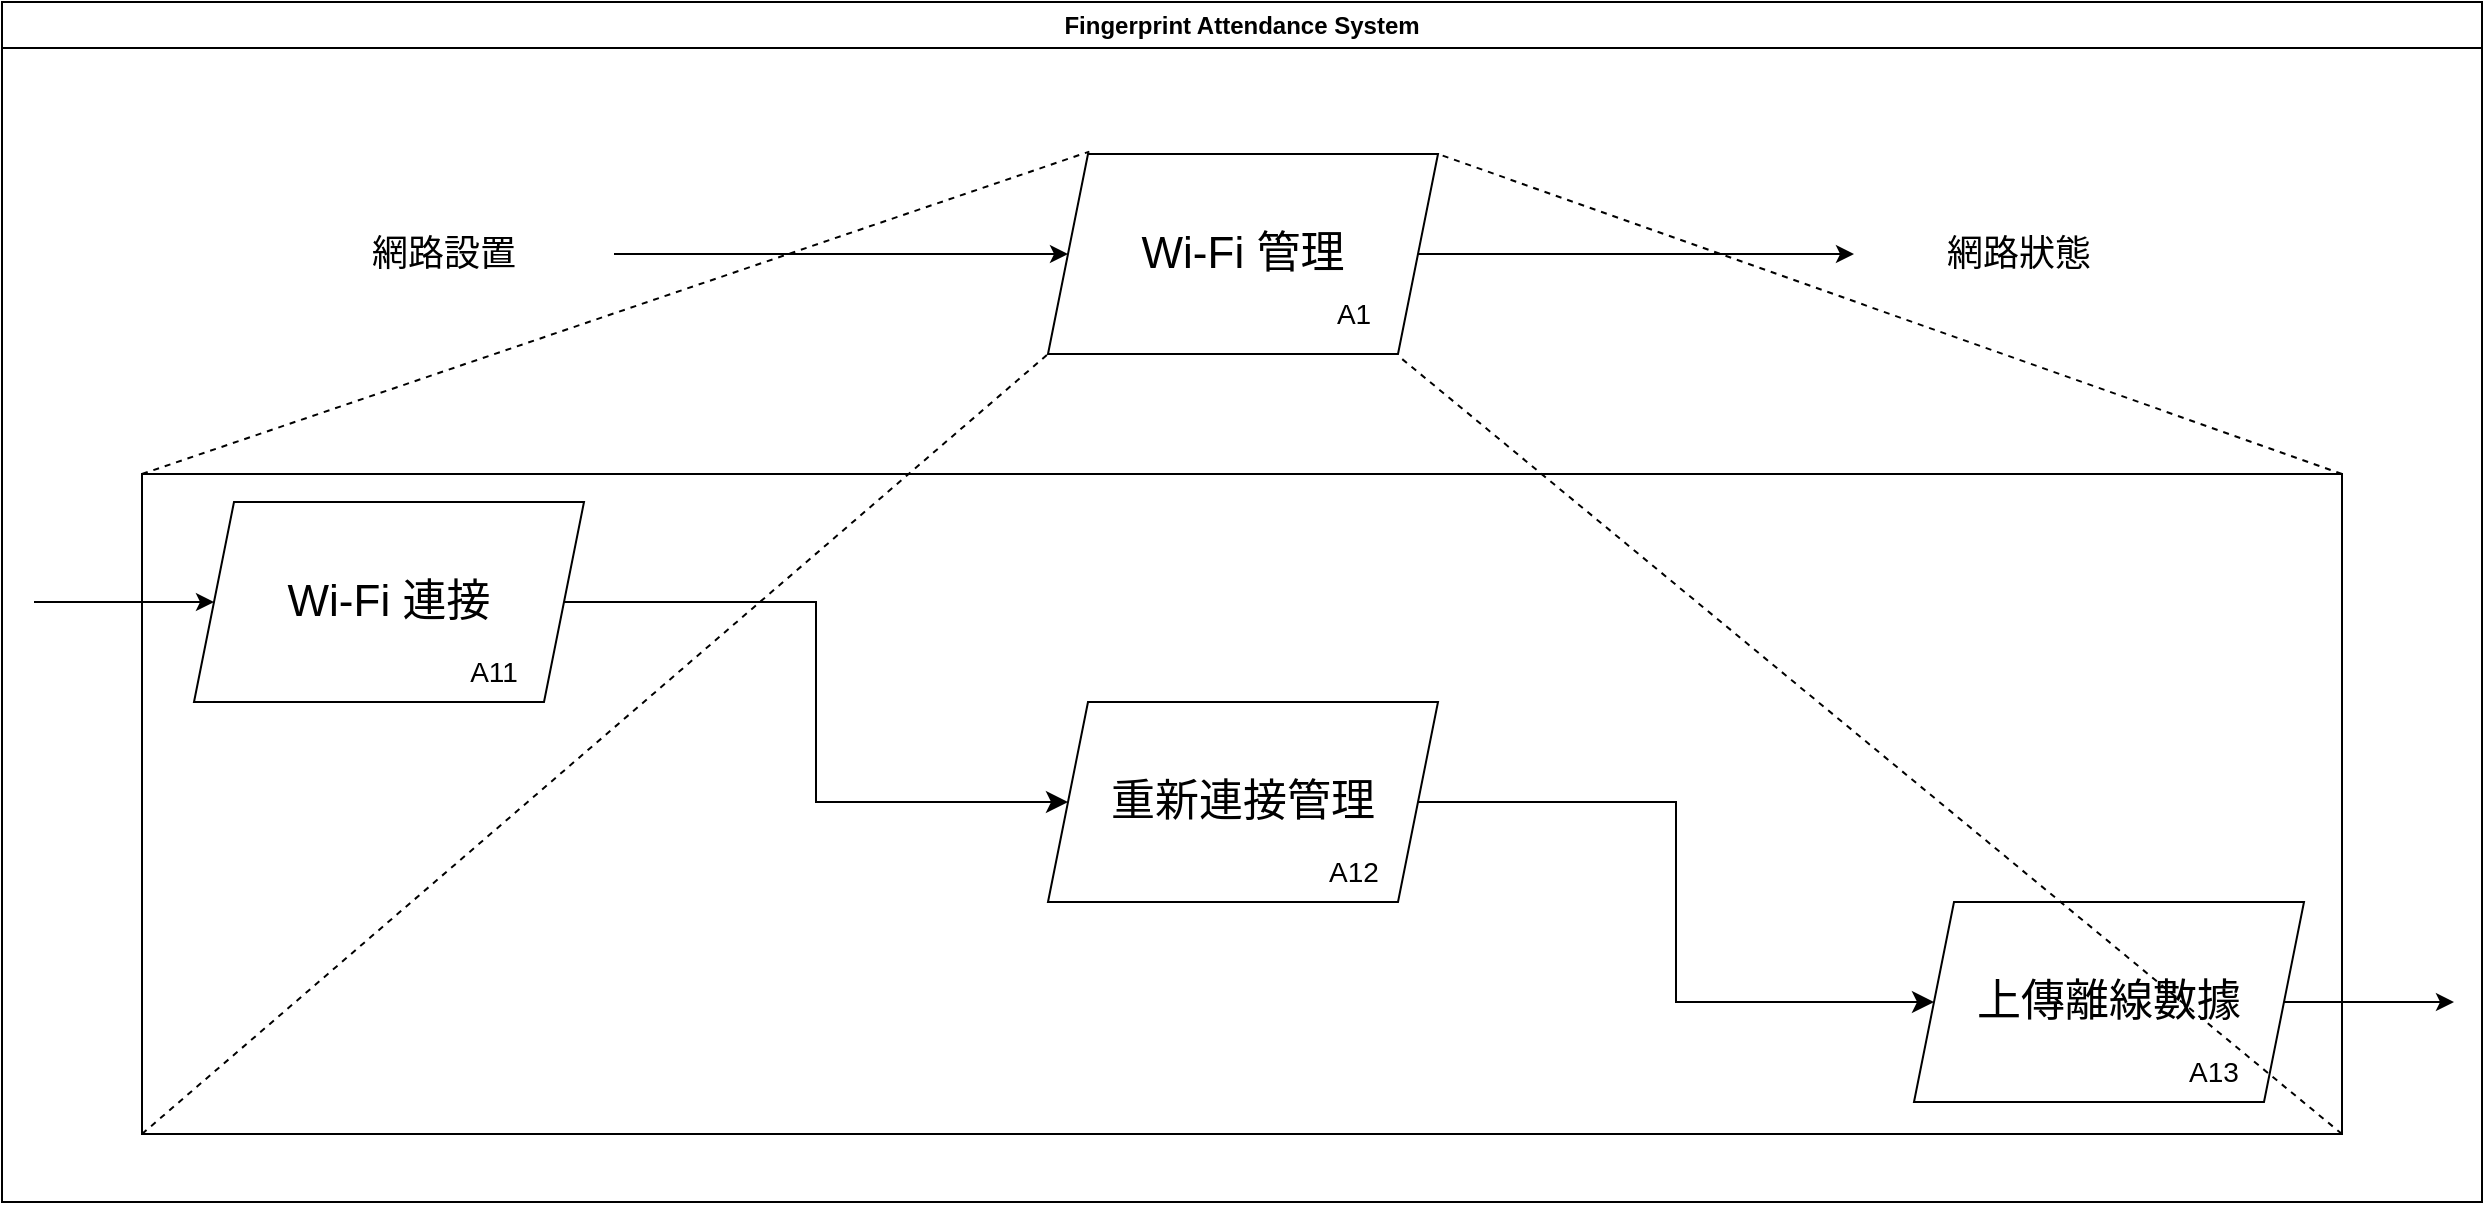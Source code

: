 <mxfile version="22.1.11" type="device">
  <diagram id="VUPCrrjHEeE_5dmQ4aHO" name="第 1 页">
    <mxGraphModel dx="2592" dy="852" grid="1" gridSize="10" guides="1" tooltips="1" connect="1" arrows="1" fold="1" page="1" pageScale="1" pageWidth="1169" pageHeight="827" math="0" shadow="0">
      <root>
        <mxCell id="0" />
        <mxCell id="1" parent="0" />
        <mxCell id="Bzr7LH3LYIl0aywDg5R7-12" value="" style="rounded=0;whiteSpace=wrap;html=1;" parent="1" vertex="1">
          <mxGeometry x="34" y="300" width="1100" height="330" as="geometry" />
        </mxCell>
        <mxCell id="Bzr7LH3LYIl0aywDg5R7-1" value="&lt;font style=&quot;font-size: 22px;&quot;&gt;Wi-Fi 管理&lt;/font&gt;" style="shape=parallelogram;perimeter=parallelogramPerimeter;whiteSpace=wrap;html=1;fixedSize=1;" parent="1" vertex="1">
          <mxGeometry x="487" y="140" width="195" height="100" as="geometry" />
        </mxCell>
        <mxCell id="Bzr7LH3LYIl0aywDg5R7-2" value="&lt;font style=&quot;font-size: 22px;&quot;&gt;重新連接管理&lt;/font&gt;" style="shape=parallelogram;perimeter=parallelogramPerimeter;whiteSpace=wrap;html=1;fixedSize=1;" parent="1" vertex="1">
          <mxGeometry x="487" y="414" width="195" height="100" as="geometry" />
        </mxCell>
        <mxCell id="Bzr7LH3LYIl0aywDg5R7-4" value="&lt;span style=&quot;font-size: 22px;&quot;&gt;Wi-Fi 連接&lt;/span&gt;" style="shape=parallelogram;perimeter=parallelogramPerimeter;whiteSpace=wrap;html=1;fixedSize=1;" parent="1" vertex="1">
          <mxGeometry x="60" y="314" width="195" height="100" as="geometry" />
        </mxCell>
        <mxCell id="Bzr7LH3LYIl0aywDg5R7-6" value="&lt;font style=&quot;font-size: 22px;&quot;&gt;上傳離線數據&lt;/font&gt;" style="shape=parallelogram;perimeter=parallelogramPerimeter;whiteSpace=wrap;html=1;fixedSize=1;" parent="1" vertex="1">
          <mxGeometry x="920" y="514" width="195" height="100" as="geometry" />
        </mxCell>
        <mxCell id="Bzr7LH3LYIl0aywDg5R7-13" value="" style="endArrow=none;dashed=1;html=1;rounded=0;entryX=0.106;entryY=-0.012;entryDx=0;entryDy=0;entryPerimeter=0;exitX=0;exitY=0;exitDx=0;exitDy=0;" parent="1" source="Bzr7LH3LYIl0aywDg5R7-12" target="Bzr7LH3LYIl0aywDg5R7-1" edge="1">
          <mxGeometry width="50" height="50" relative="1" as="geometry">
            <mxPoint x="510" y="410" as="sourcePoint" />
            <mxPoint x="560" y="360" as="targetPoint" />
          </mxGeometry>
        </mxCell>
        <mxCell id="Bzr7LH3LYIl0aywDg5R7-14" value="" style="endArrow=none;dashed=1;html=1;rounded=0;entryX=0;entryY=1;entryDx=0;entryDy=0;exitX=0;exitY=1;exitDx=0;exitDy=0;" parent="1" source="Bzr7LH3LYIl0aywDg5R7-12" target="Bzr7LH3LYIl0aywDg5R7-1" edge="1">
          <mxGeometry width="50" height="50" relative="1" as="geometry">
            <mxPoint x="510" y="410" as="sourcePoint" />
            <mxPoint x="560" y="360" as="targetPoint" />
          </mxGeometry>
        </mxCell>
        <mxCell id="Bzr7LH3LYIl0aywDg5R7-15" value="" style="endArrow=none;dashed=1;html=1;rounded=0;entryX=1;entryY=0;entryDx=0;entryDy=0;exitX=1;exitY=0;exitDx=0;exitDy=0;" parent="1" source="Bzr7LH3LYIl0aywDg5R7-12" target="Bzr7LH3LYIl0aywDg5R7-1" edge="1">
          <mxGeometry width="50" height="50" relative="1" as="geometry">
            <mxPoint x="510" y="410" as="sourcePoint" />
            <mxPoint x="560" y="360" as="targetPoint" />
          </mxGeometry>
        </mxCell>
        <mxCell id="Bzr7LH3LYIl0aywDg5R7-16" value="" style="endArrow=none;dashed=1;html=1;rounded=0;exitX=1;exitY=1;exitDx=0;exitDy=0;entryX=0.908;entryY=1.025;entryDx=0;entryDy=0;entryPerimeter=0;" parent="1" source="Bzr7LH3LYIl0aywDg5R7-12" target="Bzr7LH3LYIl0aywDg5R7-1" edge="1">
          <mxGeometry width="50" height="50" relative="1" as="geometry">
            <mxPoint x="510" y="410" as="sourcePoint" />
            <mxPoint x="660" y="180" as="targetPoint" />
          </mxGeometry>
        </mxCell>
        <mxCell id="Bzr7LH3LYIl0aywDg5R7-18" value="&lt;font style=&quot;font-size: 14px;&quot;&gt;A11&lt;br&gt;&lt;/font&gt;" style="text;strokeColor=none;align=center;fillColor=none;html=1;verticalAlign=middle;whiteSpace=wrap;rounded=0;" parent="1" vertex="1">
          <mxGeometry x="180" y="384" width="60" height="30" as="geometry" />
        </mxCell>
        <mxCell id="Bzr7LH3LYIl0aywDg5R7-20" value="&lt;font style=&quot;font-size: 14px;&quot;&gt;A12&lt;/font&gt;" style="text;strokeColor=none;align=center;fillColor=none;html=1;verticalAlign=middle;whiteSpace=wrap;rounded=0;" parent="1" vertex="1">
          <mxGeometry x="610" y="484" width="60" height="30" as="geometry" />
        </mxCell>
        <mxCell id="Bzr7LH3LYIl0aywDg5R7-22" value="&lt;font style=&quot;font-size: 14px;&quot;&gt;A13&lt;/font&gt;" style="text;strokeColor=none;align=center;fillColor=none;html=1;verticalAlign=middle;whiteSpace=wrap;rounded=0;" parent="1" vertex="1">
          <mxGeometry x="1040" y="584" width="60" height="30" as="geometry" />
        </mxCell>
        <mxCell id="Bzr7LH3LYIl0aywDg5R7-23" value="" style="endArrow=classic;html=1;rounded=0;entryX=0;entryY=0.5;entryDx=0;entryDy=0;" parent="1" target="Bzr7LH3LYIl0aywDg5R7-4" edge="1">
          <mxGeometry width="50" height="50" relative="1" as="geometry">
            <mxPoint x="-20" y="364" as="sourcePoint" />
            <mxPoint x="560" y="360" as="targetPoint" />
          </mxGeometry>
        </mxCell>
        <mxCell id="Bzr7LH3LYIl0aywDg5R7-35" value="" style="endArrow=classic;html=1;rounded=0;exitX=1;exitY=0.5;exitDx=0;exitDy=0;" parent="1" source="Bzr7LH3LYIl0aywDg5R7-6" edge="1">
          <mxGeometry width="50" height="50" relative="1" as="geometry">
            <mxPoint x="510" y="410" as="sourcePoint" />
            <mxPoint x="1190" y="564" as="targetPoint" />
          </mxGeometry>
        </mxCell>
        <mxCell id="Bzr7LH3LYIl0aywDg5R7-36" value="" style="endArrow=classic;html=1;rounded=0;entryX=0;entryY=0.5;entryDx=0;entryDy=0;" parent="1" target="Bzr7LH3LYIl0aywDg5R7-1" edge="1">
          <mxGeometry width="50" height="50" relative="1" as="geometry">
            <mxPoint x="270" y="190" as="sourcePoint" />
            <mxPoint x="560" y="360" as="targetPoint" />
          </mxGeometry>
        </mxCell>
        <mxCell id="Bzr7LH3LYIl0aywDg5R7-37" value="" style="endArrow=classic;html=1;rounded=0;exitX=1;exitY=0.5;exitDx=0;exitDy=0;" parent="1" source="Bzr7LH3LYIl0aywDg5R7-1" edge="1">
          <mxGeometry width="50" height="50" relative="1" as="geometry">
            <mxPoint x="510" y="410" as="sourcePoint" />
            <mxPoint x="890" y="190" as="targetPoint" />
          </mxGeometry>
        </mxCell>
        <mxCell id="Bzr7LH3LYIl0aywDg5R7-38" value="&lt;font style=&quot;font-size: 18px;&quot;&gt;網路設置&lt;/font&gt;" style="text;strokeColor=none;align=center;fillColor=none;html=1;verticalAlign=middle;whiteSpace=wrap;rounded=0;" parent="1" vertex="1">
          <mxGeometry x="100" y="175" width="170" height="30" as="geometry" />
        </mxCell>
        <mxCell id="Bzr7LH3LYIl0aywDg5R7-39" value="&lt;span style=&quot;font-size: 18px;&quot;&gt;網路狀態&lt;/span&gt;" style="text;strokeColor=none;align=center;fillColor=none;html=1;verticalAlign=middle;whiteSpace=wrap;rounded=0;" parent="1" vertex="1">
          <mxGeometry x="895" y="175" width="155" height="30" as="geometry" />
        </mxCell>
        <mxCell id="MBl-QrmTGhOZfTzYXRKG-2" value="Fingerprint Attendance System" style="swimlane;whiteSpace=wrap;html=1;" parent="1" vertex="1">
          <mxGeometry x="-36" y="64" width="1240" height="600" as="geometry" />
        </mxCell>
        <mxCell id="Bzr7LH3LYIl0aywDg5R7-17" value="&lt;font style=&quot;font-size: 14px;&quot;&gt;A1&lt;/font&gt;" style="text;strokeColor=none;align=center;fillColor=none;html=1;verticalAlign=middle;whiteSpace=wrap;rounded=0;" parent="MBl-QrmTGhOZfTzYXRKG-2" vertex="1">
          <mxGeometry x="646" y="141" width="60" height="30" as="geometry" />
        </mxCell>
        <mxCell id="VUwgMDBiwJW53cTXnHER-1" value="" style="edgeStyle=elbowEdgeStyle;elbow=vertical;endArrow=classic;html=1;curved=0;rounded=0;endSize=8;startSize=8;exitX=1;exitY=0.5;exitDx=0;exitDy=0;entryX=0;entryY=0.5;entryDx=0;entryDy=0;" edge="1" parent="1" source="Bzr7LH3LYIl0aywDg5R7-4" target="Bzr7LH3LYIl0aywDg5R7-2">
          <mxGeometry width="50" height="50" relative="1" as="geometry">
            <mxPoint x="380" y="430" as="sourcePoint" />
            <mxPoint x="430" y="380" as="targetPoint" />
          </mxGeometry>
        </mxCell>
        <mxCell id="VUwgMDBiwJW53cTXnHER-2" value="" style="edgeStyle=elbowEdgeStyle;elbow=vertical;endArrow=classic;html=1;curved=0;rounded=0;endSize=8;startSize=8;exitX=1;exitY=0.5;exitDx=0;exitDy=0;entryX=0;entryY=0.5;entryDx=0;entryDy=0;" edge="1" parent="1" source="Bzr7LH3LYIl0aywDg5R7-2" target="Bzr7LH3LYIl0aywDg5R7-6">
          <mxGeometry width="50" height="50" relative="1" as="geometry">
            <mxPoint x="255" y="374" as="sourcePoint" />
            <mxPoint x="507" y="474" as="targetPoint" />
          </mxGeometry>
        </mxCell>
      </root>
    </mxGraphModel>
  </diagram>
</mxfile>
